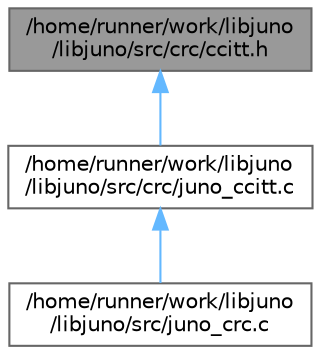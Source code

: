 digraph "/home/runner/work/libjuno/libjuno/src/crc/ccitt.h"
{
 // LATEX_PDF_SIZE
  bgcolor="transparent";
  edge [fontname=Helvetica,fontsize=10,labelfontname=Helvetica,labelfontsize=10];
  node [fontname=Helvetica,fontsize=10,shape=box,height=0.2,width=0.4];
  Node1 [id="Node000001",label="/home/runner/work/libjuno\l/libjuno/src/crc/ccitt.h",height=0.2,width=0.4,color="gray40", fillcolor="grey60", style="filled", fontcolor="black",tooltip=" "];
  Node1 -> Node2 [id="edge1_Node000001_Node000002",dir="back",color="steelblue1",style="solid",tooltip=" "];
  Node2 [id="Node000002",label="/home/runner/work/libjuno\l/libjuno/src/crc/juno_ccitt.c",height=0.2,width=0.4,color="grey40", fillcolor="white", style="filled",URL="$juno__ccitt_8c.html",tooltip=" "];
  Node2 -> Node3 [id="edge2_Node000002_Node000003",dir="back",color="steelblue1",style="solid",tooltip=" "];
  Node3 [id="Node000003",label="/home/runner/work/libjuno\l/libjuno/src/juno_crc.c",height=0.2,width=0.4,color="grey40", fillcolor="white", style="filled",URL="$juno__crc_8c.html",tooltip=" "];
}
